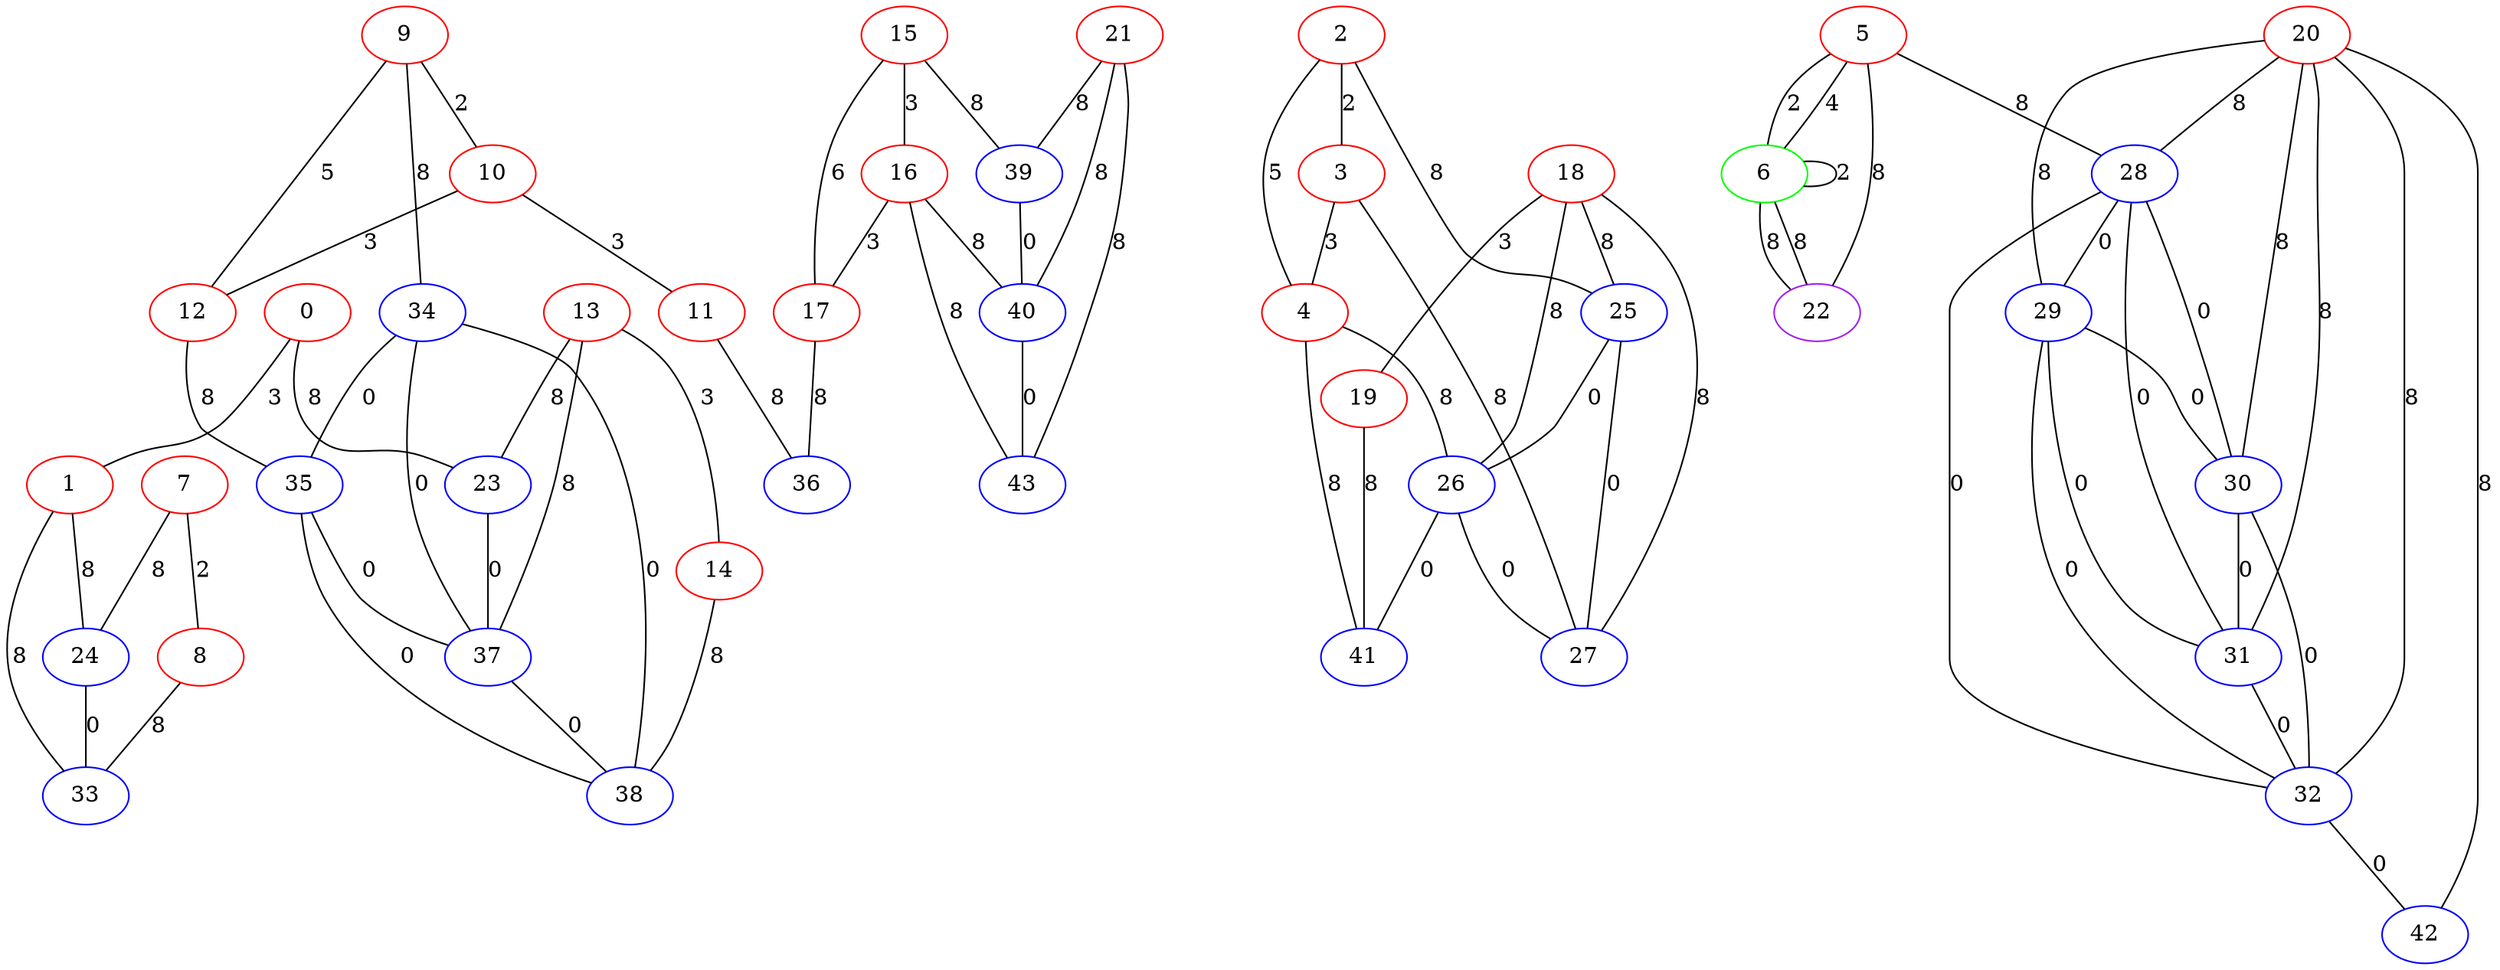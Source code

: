 graph "" {
0 [color=red, weight=1];
1 [color=red, weight=1];
2 [color=red, weight=1];
3 [color=red, weight=1];
4 [color=red, weight=1];
5 [color=red, weight=1];
6 [color=green, weight=2];
7 [color=red, weight=1];
8 [color=red, weight=1];
9 [color=red, weight=1];
10 [color=red, weight=1];
11 [color=red, weight=1];
12 [color=red, weight=1];
13 [color=red, weight=1];
14 [color=red, weight=1];
15 [color=red, weight=1];
16 [color=red, weight=1];
17 [color=red, weight=1];
18 [color=red, weight=1];
19 [color=red, weight=1];
20 [color=red, weight=1];
21 [color=red, weight=1];
22 [color=purple, weight=4];
23 [color=blue, weight=3];
24 [color=blue, weight=3];
25 [color=blue, weight=3];
26 [color=blue, weight=3];
27 [color=blue, weight=3];
28 [color=blue, weight=3];
29 [color=blue, weight=3];
30 [color=blue, weight=3];
31 [color=blue, weight=3];
32 [color=blue, weight=3];
33 [color=blue, weight=3];
34 [color=blue, weight=3];
35 [color=blue, weight=3];
36 [color=blue, weight=3];
37 [color=blue, weight=3];
38 [color=blue, weight=3];
39 [color=blue, weight=3];
40 [color=blue, weight=3];
41 [color=blue, weight=3];
42 [color=blue, weight=3];
43 [color=blue, weight=3];
0 -- 1  [key=0, label=3];
0 -- 23  [key=0, label=8];
1 -- 24  [key=0, label=8];
1 -- 33  [key=0, label=8];
2 -- 25  [key=0, label=8];
2 -- 3  [key=0, label=2];
2 -- 4  [key=0, label=5];
3 -- 27  [key=0, label=8];
3 -- 4  [key=0, label=3];
4 -- 41  [key=0, label=8];
4 -- 26  [key=0, label=8];
5 -- 28  [key=0, label=8];
5 -- 22  [key=0, label=8];
5 -- 6  [key=0, label=4];
5 -- 6  [key=1, label=2];
6 -- 22  [key=0, label=8];
6 -- 22  [key=1, label=8];
6 -- 6  [key=0, label=2];
7 -- 8  [key=0, label=2];
7 -- 24  [key=0, label=8];
8 -- 33  [key=0, label=8];
9 -- 10  [key=0, label=2];
9 -- 12  [key=0, label=5];
9 -- 34  [key=0, label=8];
10 -- 11  [key=0, label=3];
10 -- 12  [key=0, label=3];
11 -- 36  [key=0, label=8];
12 -- 35  [key=0, label=8];
13 -- 37  [key=0, label=8];
13 -- 14  [key=0, label=3];
13 -- 23  [key=0, label=8];
14 -- 38  [key=0, label=8];
15 -- 16  [key=0, label=3];
15 -- 17  [key=0, label=6];
15 -- 39  [key=0, label=8];
16 -- 40  [key=0, label=8];
16 -- 17  [key=0, label=3];
16 -- 43  [key=0, label=8];
17 -- 36  [key=0, label=8];
18 -- 27  [key=0, label=8];
18 -- 25  [key=0, label=8];
18 -- 26  [key=0, label=8];
18 -- 19  [key=0, label=3];
19 -- 41  [key=0, label=8];
20 -- 32  [key=0, label=8];
20 -- 42  [key=0, label=8];
20 -- 28  [key=0, label=8];
20 -- 29  [key=0, label=8];
20 -- 30  [key=0, label=8];
20 -- 31  [key=0, label=8];
21 -- 40  [key=0, label=8];
21 -- 43  [key=0, label=8];
21 -- 39  [key=0, label=8];
23 -- 37  [key=0, label=0];
24 -- 33  [key=0, label=0];
25 -- 27  [key=0, label=0];
25 -- 26  [key=0, label=0];
26 -- 41  [key=0, label=0];
26 -- 27  [key=0, label=0];
28 -- 32  [key=0, label=0];
28 -- 29  [key=0, label=0];
28 -- 30  [key=0, label=0];
28 -- 31  [key=0, label=0];
29 -- 32  [key=0, label=0];
29 -- 30  [key=0, label=0];
29 -- 31  [key=0, label=0];
30 -- 32  [key=0, label=0];
30 -- 31  [key=0, label=0];
31 -- 32  [key=0, label=0];
32 -- 42  [key=0, label=0];
34 -- 35  [key=0, label=0];
34 -- 37  [key=0, label=0];
34 -- 38  [key=0, label=0];
35 -- 37  [key=0, label=0];
35 -- 38  [key=0, label=0];
37 -- 38  [key=0, label=0];
39 -- 40  [key=0, label=0];
40 -- 43  [key=0, label=0];
}
